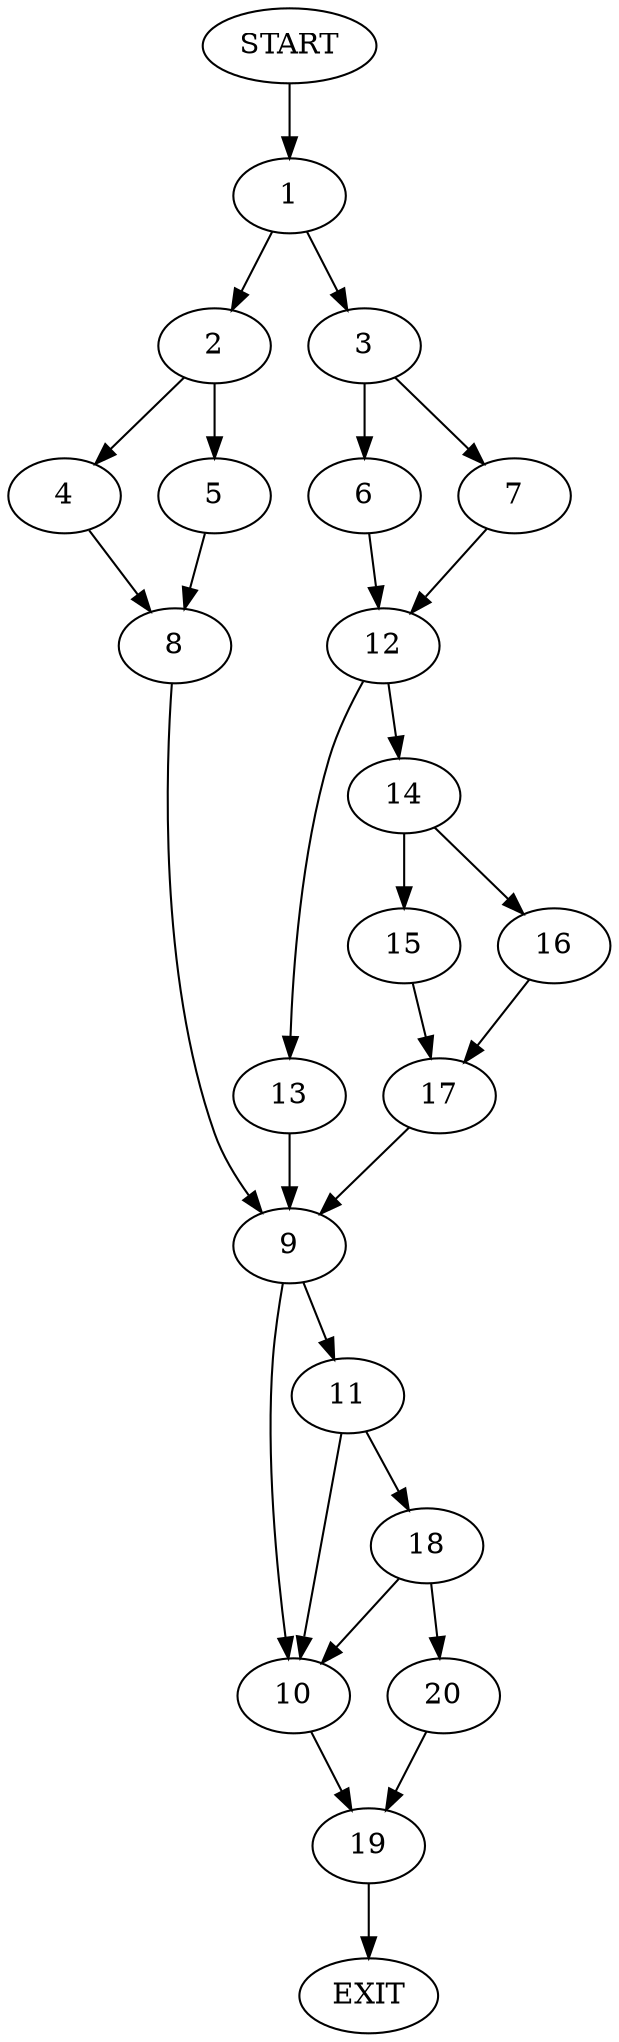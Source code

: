 digraph {
0 [label="START"]
21 [label="EXIT"]
0 -> 1
1 -> 2
1 -> 3
2 -> 4
2 -> 5
3 -> 6
3 -> 7
5 -> 8
4 -> 8
8 -> 9
9 -> 10
9 -> 11
6 -> 12
7 -> 12
12 -> 13
12 -> 14
13 -> 9
14 -> 15
14 -> 16
16 -> 17
15 -> 17
17 -> 9
11 -> 10
11 -> 18
10 -> 19
18 -> 10
18 -> 20
20 -> 19
19 -> 21
}
